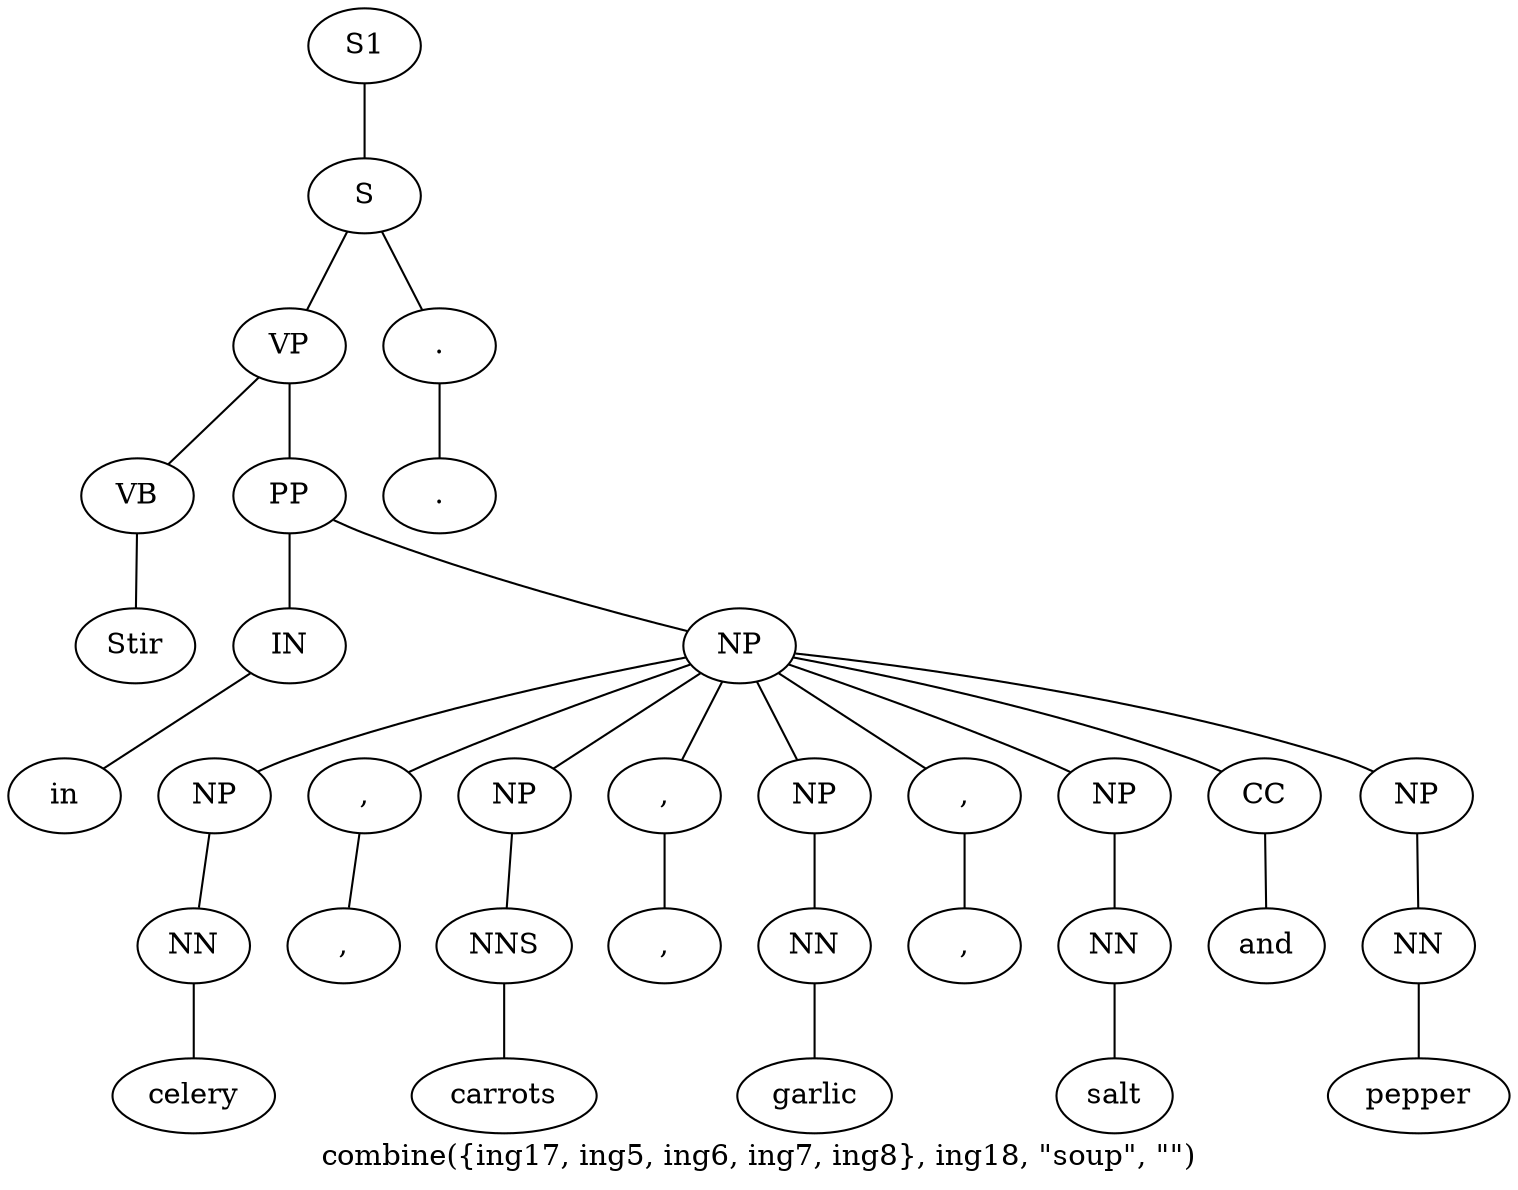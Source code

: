 graph SyntaxGraph {
	label = "combine({ing17, ing5, ing6, ing7, ing8}, ing18, \"soup\", \"\")";
	Node0 [label="S1"];
	Node1 [label="S"];
	Node2 [label="VP"];
	Node3 [label="VB"];
	Node4 [label="Stir"];
	Node5 [label="PP"];
	Node6 [label="IN"];
	Node7 [label="in"];
	Node8 [label="NP"];
	Node9 [label="NP"];
	Node10 [label="NN"];
	Node11 [label="celery"];
	Node12 [label=","];
	Node13 [label=","];
	Node14 [label="NP"];
	Node15 [label="NNS"];
	Node16 [label="carrots"];
	Node17 [label=","];
	Node18 [label=","];
	Node19 [label="NP"];
	Node20 [label="NN"];
	Node21 [label="garlic"];
	Node22 [label=","];
	Node23 [label=","];
	Node24 [label="NP"];
	Node25 [label="NN"];
	Node26 [label="salt"];
	Node27 [label="CC"];
	Node28 [label="and"];
	Node29 [label="NP"];
	Node30 [label="NN"];
	Node31 [label="pepper"];
	Node32 [label="."];
	Node33 [label="."];

	Node0 -- Node1;
	Node1 -- Node2;
	Node1 -- Node32;
	Node2 -- Node3;
	Node2 -- Node5;
	Node3 -- Node4;
	Node5 -- Node6;
	Node5 -- Node8;
	Node6 -- Node7;
	Node8 -- Node9;
	Node8 -- Node12;
	Node8 -- Node14;
	Node8 -- Node17;
	Node8 -- Node19;
	Node8 -- Node22;
	Node8 -- Node24;
	Node8 -- Node27;
	Node8 -- Node29;
	Node9 -- Node10;
	Node10 -- Node11;
	Node12 -- Node13;
	Node14 -- Node15;
	Node15 -- Node16;
	Node17 -- Node18;
	Node19 -- Node20;
	Node20 -- Node21;
	Node22 -- Node23;
	Node24 -- Node25;
	Node25 -- Node26;
	Node27 -- Node28;
	Node29 -- Node30;
	Node30 -- Node31;
	Node32 -- Node33;
}